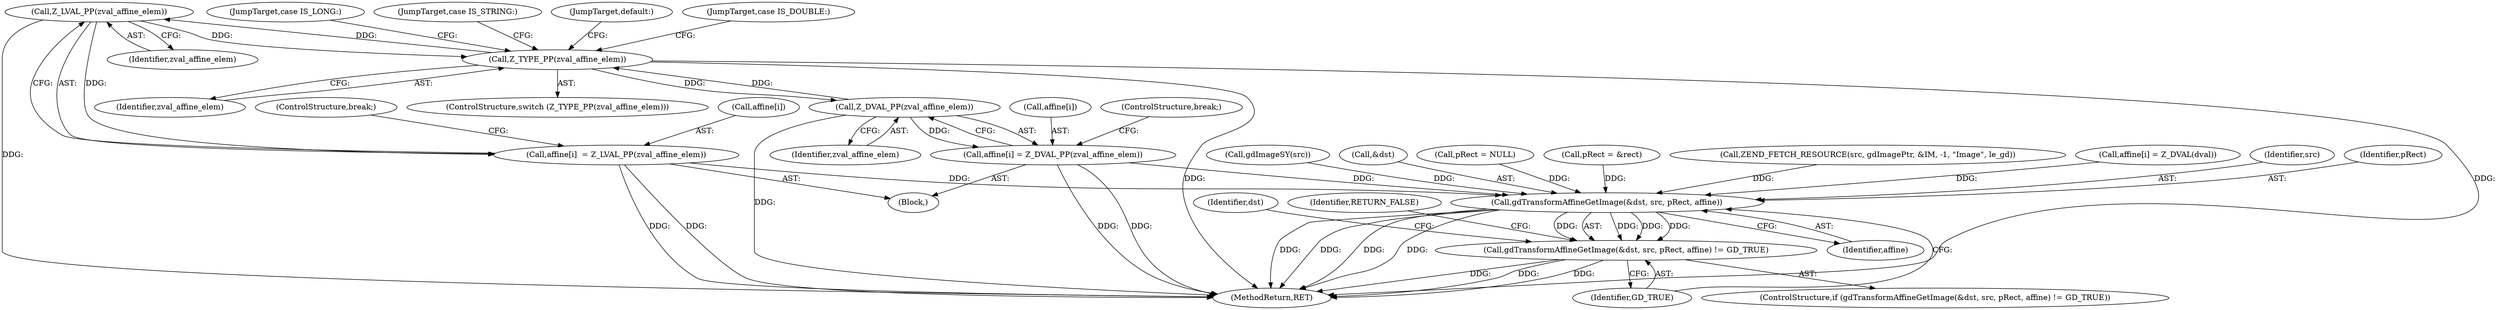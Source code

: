 digraph "0_php-src_2938329ce19cb8c4197dec146c3ec887c6f61d01_2@pointer" {
"1000176" [label="(Call,Z_LVAL_PP(zval_affine_elem))"];
"1000168" [label="(Call,Z_TYPE_PP(zval_affine_elem))"];
"1000184" [label="(Call,Z_DVAL_PP(zval_affine_elem))"];
"1000176" [label="(Call,Z_LVAL_PP(zval_affine_elem))"];
"1000172" [label="(Call,affine[i]  = Z_LVAL_PP(zval_affine_elem))"];
"1000446" [label="(Call,gdTransformAffineGetImage(&dst, src, pRect, affine))"];
"1000445" [label="(Call,gdTransformAffineGetImage(&dst, src, pRect, affine) != GD_TRUE)"];
"1000180" [label="(Call,affine[i] = Z_DVAL_PP(zval_affine_elem))"];
"1000451" [label="(Identifier,affine)"];
"1000178" [label="(ControlStructure,break;)"];
"1000171" [label="(JumpTarget,case IS_LONG:)"];
"1000444" [label="(ControlStructure,if (gdTransformAffineGetImage(&dst, src, pRect, affine) != GD_TRUE))"];
"1000441" [label="(Call,pRect = NULL)"];
"1000186" [label="(ControlStructure,break;)"];
"1000169" [label="(Identifier,zval_affine_elem)"];
"1000411" [label="(Call,pRect = &rect)"];
"1000170" [label="(Block,)"];
"1000187" [label="(JumpTarget,case IS_STRING:)"];
"1000180" [label="(Call,affine[i] = Z_DVAL_PP(zval_affine_elem))"];
"1000126" [label="(Call,ZEND_FETCH_RESOURCE(src, gdImagePtr, &IM, -1, \"Image\", le_gd))"];
"1000208" [label="(JumpTarget,default:)"];
"1000201" [label="(Call,affine[i] = Z_DVAL(dval))"];
"1000445" [label="(Call,gdTransformAffineGetImage(&dst, src, pRect, affine) != GD_TRUE)"];
"1000452" [label="(Identifier,GD_TRUE)"];
"1000454" [label="(Identifier,RETURN_FALSE)"];
"1000184" [label="(Call,Z_DVAL_PP(zval_affine_elem))"];
"1000457" [label="(Identifier,dst)"];
"1000179" [label="(JumpTarget,case IS_DOUBLE:)"];
"1000173" [label="(Call,affine[i])"];
"1000167" [label="(ControlStructure,switch (Z_TYPE_PP(zval_affine_elem)))"];
"1000449" [label="(Identifier,src)"];
"1000181" [label="(Call,affine[i])"];
"1000467" [label="(MethodReturn,RET)"];
"1000176" [label="(Call,Z_LVAL_PP(zval_affine_elem))"];
"1000450" [label="(Identifier,pRect)"];
"1000439" [label="(Call,gdImageSY(src))"];
"1000168" [label="(Call,Z_TYPE_PP(zval_affine_elem))"];
"1000185" [label="(Identifier,zval_affine_elem)"];
"1000446" [label="(Call,gdTransformAffineGetImage(&dst, src, pRect, affine))"];
"1000447" [label="(Call,&dst)"];
"1000177" [label="(Identifier,zval_affine_elem)"];
"1000172" [label="(Call,affine[i]  = Z_LVAL_PP(zval_affine_elem))"];
"1000176" -> "1000172"  [label="AST: "];
"1000176" -> "1000177"  [label="CFG: "];
"1000177" -> "1000176"  [label="AST: "];
"1000172" -> "1000176"  [label="CFG: "];
"1000176" -> "1000467"  [label="DDG: "];
"1000176" -> "1000168"  [label="DDG: "];
"1000176" -> "1000172"  [label="DDG: "];
"1000168" -> "1000176"  [label="DDG: "];
"1000168" -> "1000167"  [label="AST: "];
"1000168" -> "1000169"  [label="CFG: "];
"1000169" -> "1000168"  [label="AST: "];
"1000171" -> "1000168"  [label="CFG: "];
"1000179" -> "1000168"  [label="CFG: "];
"1000187" -> "1000168"  [label="CFG: "];
"1000208" -> "1000168"  [label="CFG: "];
"1000168" -> "1000467"  [label="DDG: "];
"1000168" -> "1000467"  [label="DDG: "];
"1000184" -> "1000168"  [label="DDG: "];
"1000168" -> "1000184"  [label="DDG: "];
"1000184" -> "1000180"  [label="AST: "];
"1000184" -> "1000185"  [label="CFG: "];
"1000185" -> "1000184"  [label="AST: "];
"1000180" -> "1000184"  [label="CFG: "];
"1000184" -> "1000467"  [label="DDG: "];
"1000184" -> "1000180"  [label="DDG: "];
"1000172" -> "1000170"  [label="AST: "];
"1000173" -> "1000172"  [label="AST: "];
"1000178" -> "1000172"  [label="CFG: "];
"1000172" -> "1000467"  [label="DDG: "];
"1000172" -> "1000467"  [label="DDG: "];
"1000172" -> "1000446"  [label="DDG: "];
"1000446" -> "1000445"  [label="AST: "];
"1000446" -> "1000451"  [label="CFG: "];
"1000447" -> "1000446"  [label="AST: "];
"1000449" -> "1000446"  [label="AST: "];
"1000450" -> "1000446"  [label="AST: "];
"1000451" -> "1000446"  [label="AST: "];
"1000452" -> "1000446"  [label="CFG: "];
"1000446" -> "1000467"  [label="DDG: "];
"1000446" -> "1000467"  [label="DDG: "];
"1000446" -> "1000467"  [label="DDG: "];
"1000446" -> "1000467"  [label="DDG: "];
"1000446" -> "1000445"  [label="DDG: "];
"1000446" -> "1000445"  [label="DDG: "];
"1000446" -> "1000445"  [label="DDG: "];
"1000446" -> "1000445"  [label="DDG: "];
"1000439" -> "1000446"  [label="DDG: "];
"1000126" -> "1000446"  [label="DDG: "];
"1000441" -> "1000446"  [label="DDG: "];
"1000411" -> "1000446"  [label="DDG: "];
"1000180" -> "1000446"  [label="DDG: "];
"1000201" -> "1000446"  [label="DDG: "];
"1000445" -> "1000444"  [label="AST: "];
"1000445" -> "1000452"  [label="CFG: "];
"1000452" -> "1000445"  [label="AST: "];
"1000454" -> "1000445"  [label="CFG: "];
"1000457" -> "1000445"  [label="CFG: "];
"1000445" -> "1000467"  [label="DDG: "];
"1000445" -> "1000467"  [label="DDG: "];
"1000445" -> "1000467"  [label="DDG: "];
"1000180" -> "1000170"  [label="AST: "];
"1000181" -> "1000180"  [label="AST: "];
"1000186" -> "1000180"  [label="CFG: "];
"1000180" -> "1000467"  [label="DDG: "];
"1000180" -> "1000467"  [label="DDG: "];
}
